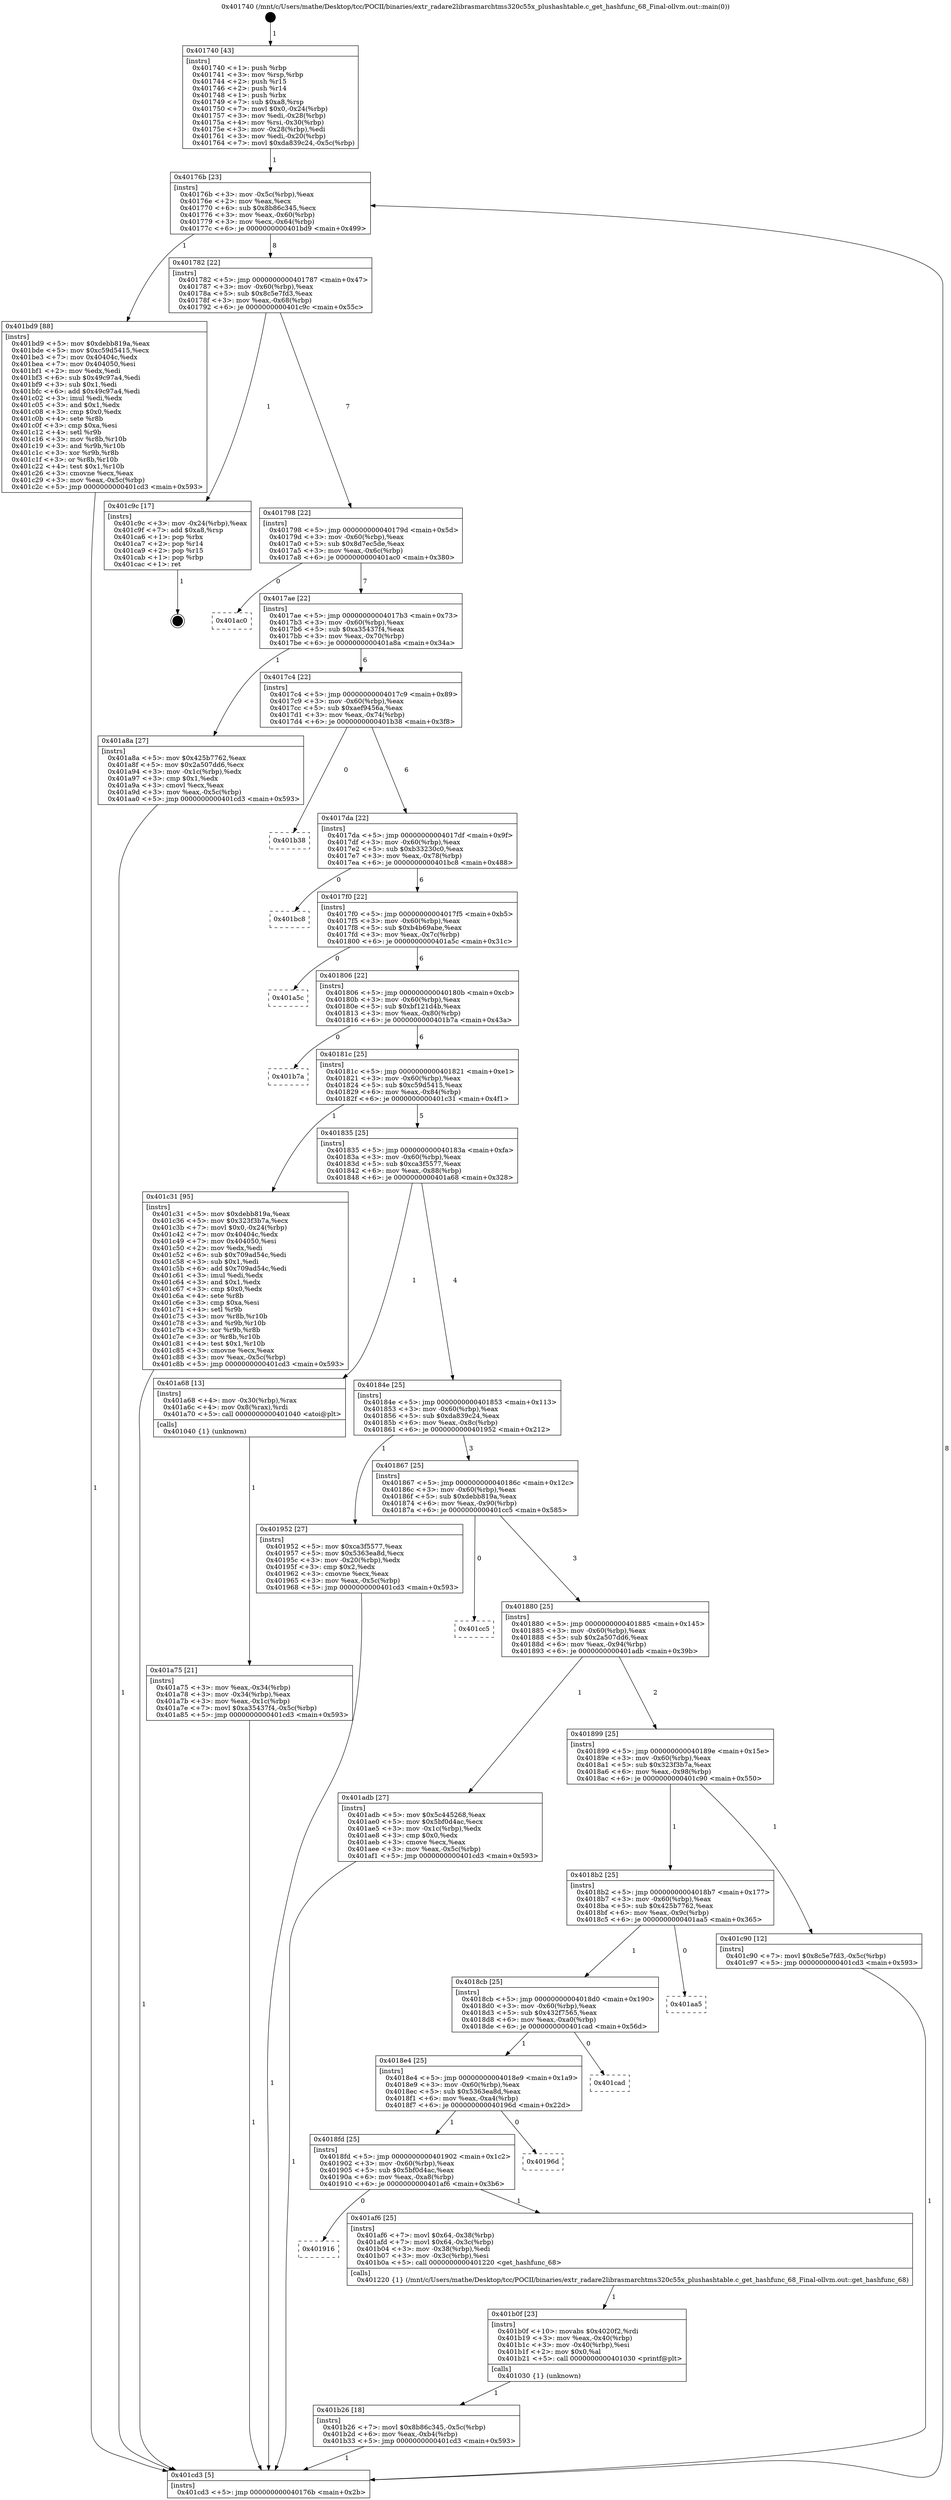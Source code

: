 digraph "0x401740" {
  label = "0x401740 (/mnt/c/Users/mathe/Desktop/tcc/POCII/binaries/extr_radare2librasmarchtms320c55x_plushashtable.c_get_hashfunc_68_Final-ollvm.out::main(0))"
  labelloc = "t"
  node[shape=record]

  Entry [label="",width=0.3,height=0.3,shape=circle,fillcolor=black,style=filled]
  "0x40176b" [label="{
     0x40176b [23]\l
     | [instrs]\l
     &nbsp;&nbsp;0x40176b \<+3\>: mov -0x5c(%rbp),%eax\l
     &nbsp;&nbsp;0x40176e \<+2\>: mov %eax,%ecx\l
     &nbsp;&nbsp;0x401770 \<+6\>: sub $0x8b86c345,%ecx\l
     &nbsp;&nbsp;0x401776 \<+3\>: mov %eax,-0x60(%rbp)\l
     &nbsp;&nbsp;0x401779 \<+3\>: mov %ecx,-0x64(%rbp)\l
     &nbsp;&nbsp;0x40177c \<+6\>: je 0000000000401bd9 \<main+0x499\>\l
  }"]
  "0x401bd9" [label="{
     0x401bd9 [88]\l
     | [instrs]\l
     &nbsp;&nbsp;0x401bd9 \<+5\>: mov $0xdebb819a,%eax\l
     &nbsp;&nbsp;0x401bde \<+5\>: mov $0xc59d5415,%ecx\l
     &nbsp;&nbsp;0x401be3 \<+7\>: mov 0x40404c,%edx\l
     &nbsp;&nbsp;0x401bea \<+7\>: mov 0x404050,%esi\l
     &nbsp;&nbsp;0x401bf1 \<+2\>: mov %edx,%edi\l
     &nbsp;&nbsp;0x401bf3 \<+6\>: sub $0x49c97a4,%edi\l
     &nbsp;&nbsp;0x401bf9 \<+3\>: sub $0x1,%edi\l
     &nbsp;&nbsp;0x401bfc \<+6\>: add $0x49c97a4,%edi\l
     &nbsp;&nbsp;0x401c02 \<+3\>: imul %edi,%edx\l
     &nbsp;&nbsp;0x401c05 \<+3\>: and $0x1,%edx\l
     &nbsp;&nbsp;0x401c08 \<+3\>: cmp $0x0,%edx\l
     &nbsp;&nbsp;0x401c0b \<+4\>: sete %r8b\l
     &nbsp;&nbsp;0x401c0f \<+3\>: cmp $0xa,%esi\l
     &nbsp;&nbsp;0x401c12 \<+4\>: setl %r9b\l
     &nbsp;&nbsp;0x401c16 \<+3\>: mov %r8b,%r10b\l
     &nbsp;&nbsp;0x401c19 \<+3\>: and %r9b,%r10b\l
     &nbsp;&nbsp;0x401c1c \<+3\>: xor %r9b,%r8b\l
     &nbsp;&nbsp;0x401c1f \<+3\>: or %r8b,%r10b\l
     &nbsp;&nbsp;0x401c22 \<+4\>: test $0x1,%r10b\l
     &nbsp;&nbsp;0x401c26 \<+3\>: cmovne %ecx,%eax\l
     &nbsp;&nbsp;0x401c29 \<+3\>: mov %eax,-0x5c(%rbp)\l
     &nbsp;&nbsp;0x401c2c \<+5\>: jmp 0000000000401cd3 \<main+0x593\>\l
  }"]
  "0x401782" [label="{
     0x401782 [22]\l
     | [instrs]\l
     &nbsp;&nbsp;0x401782 \<+5\>: jmp 0000000000401787 \<main+0x47\>\l
     &nbsp;&nbsp;0x401787 \<+3\>: mov -0x60(%rbp),%eax\l
     &nbsp;&nbsp;0x40178a \<+5\>: sub $0x8c5e7fd3,%eax\l
     &nbsp;&nbsp;0x40178f \<+3\>: mov %eax,-0x68(%rbp)\l
     &nbsp;&nbsp;0x401792 \<+6\>: je 0000000000401c9c \<main+0x55c\>\l
  }"]
  Exit [label="",width=0.3,height=0.3,shape=circle,fillcolor=black,style=filled,peripheries=2]
  "0x401c9c" [label="{
     0x401c9c [17]\l
     | [instrs]\l
     &nbsp;&nbsp;0x401c9c \<+3\>: mov -0x24(%rbp),%eax\l
     &nbsp;&nbsp;0x401c9f \<+7\>: add $0xa8,%rsp\l
     &nbsp;&nbsp;0x401ca6 \<+1\>: pop %rbx\l
     &nbsp;&nbsp;0x401ca7 \<+2\>: pop %r14\l
     &nbsp;&nbsp;0x401ca9 \<+2\>: pop %r15\l
     &nbsp;&nbsp;0x401cab \<+1\>: pop %rbp\l
     &nbsp;&nbsp;0x401cac \<+1\>: ret\l
  }"]
  "0x401798" [label="{
     0x401798 [22]\l
     | [instrs]\l
     &nbsp;&nbsp;0x401798 \<+5\>: jmp 000000000040179d \<main+0x5d\>\l
     &nbsp;&nbsp;0x40179d \<+3\>: mov -0x60(%rbp),%eax\l
     &nbsp;&nbsp;0x4017a0 \<+5\>: sub $0x8d7ec5de,%eax\l
     &nbsp;&nbsp;0x4017a5 \<+3\>: mov %eax,-0x6c(%rbp)\l
     &nbsp;&nbsp;0x4017a8 \<+6\>: je 0000000000401ac0 \<main+0x380\>\l
  }"]
  "0x401b26" [label="{
     0x401b26 [18]\l
     | [instrs]\l
     &nbsp;&nbsp;0x401b26 \<+7\>: movl $0x8b86c345,-0x5c(%rbp)\l
     &nbsp;&nbsp;0x401b2d \<+6\>: mov %eax,-0xb4(%rbp)\l
     &nbsp;&nbsp;0x401b33 \<+5\>: jmp 0000000000401cd3 \<main+0x593\>\l
  }"]
  "0x401ac0" [label="{
     0x401ac0\l
  }", style=dashed]
  "0x4017ae" [label="{
     0x4017ae [22]\l
     | [instrs]\l
     &nbsp;&nbsp;0x4017ae \<+5\>: jmp 00000000004017b3 \<main+0x73\>\l
     &nbsp;&nbsp;0x4017b3 \<+3\>: mov -0x60(%rbp),%eax\l
     &nbsp;&nbsp;0x4017b6 \<+5\>: sub $0xa35437f4,%eax\l
     &nbsp;&nbsp;0x4017bb \<+3\>: mov %eax,-0x70(%rbp)\l
     &nbsp;&nbsp;0x4017be \<+6\>: je 0000000000401a8a \<main+0x34a\>\l
  }"]
  "0x401b0f" [label="{
     0x401b0f [23]\l
     | [instrs]\l
     &nbsp;&nbsp;0x401b0f \<+10\>: movabs $0x4020f2,%rdi\l
     &nbsp;&nbsp;0x401b19 \<+3\>: mov %eax,-0x40(%rbp)\l
     &nbsp;&nbsp;0x401b1c \<+3\>: mov -0x40(%rbp),%esi\l
     &nbsp;&nbsp;0x401b1f \<+2\>: mov $0x0,%al\l
     &nbsp;&nbsp;0x401b21 \<+5\>: call 0000000000401030 \<printf@plt\>\l
     | [calls]\l
     &nbsp;&nbsp;0x401030 \{1\} (unknown)\l
  }"]
  "0x401a8a" [label="{
     0x401a8a [27]\l
     | [instrs]\l
     &nbsp;&nbsp;0x401a8a \<+5\>: mov $0x425b7762,%eax\l
     &nbsp;&nbsp;0x401a8f \<+5\>: mov $0x2a507dd6,%ecx\l
     &nbsp;&nbsp;0x401a94 \<+3\>: mov -0x1c(%rbp),%edx\l
     &nbsp;&nbsp;0x401a97 \<+3\>: cmp $0x1,%edx\l
     &nbsp;&nbsp;0x401a9a \<+3\>: cmovl %ecx,%eax\l
     &nbsp;&nbsp;0x401a9d \<+3\>: mov %eax,-0x5c(%rbp)\l
     &nbsp;&nbsp;0x401aa0 \<+5\>: jmp 0000000000401cd3 \<main+0x593\>\l
  }"]
  "0x4017c4" [label="{
     0x4017c4 [22]\l
     | [instrs]\l
     &nbsp;&nbsp;0x4017c4 \<+5\>: jmp 00000000004017c9 \<main+0x89\>\l
     &nbsp;&nbsp;0x4017c9 \<+3\>: mov -0x60(%rbp),%eax\l
     &nbsp;&nbsp;0x4017cc \<+5\>: sub $0xaef9456a,%eax\l
     &nbsp;&nbsp;0x4017d1 \<+3\>: mov %eax,-0x74(%rbp)\l
     &nbsp;&nbsp;0x4017d4 \<+6\>: je 0000000000401b38 \<main+0x3f8\>\l
  }"]
  "0x401916" [label="{
     0x401916\l
  }", style=dashed]
  "0x401b38" [label="{
     0x401b38\l
  }", style=dashed]
  "0x4017da" [label="{
     0x4017da [22]\l
     | [instrs]\l
     &nbsp;&nbsp;0x4017da \<+5\>: jmp 00000000004017df \<main+0x9f\>\l
     &nbsp;&nbsp;0x4017df \<+3\>: mov -0x60(%rbp),%eax\l
     &nbsp;&nbsp;0x4017e2 \<+5\>: sub $0xb33230c0,%eax\l
     &nbsp;&nbsp;0x4017e7 \<+3\>: mov %eax,-0x78(%rbp)\l
     &nbsp;&nbsp;0x4017ea \<+6\>: je 0000000000401bc8 \<main+0x488\>\l
  }"]
  "0x401af6" [label="{
     0x401af6 [25]\l
     | [instrs]\l
     &nbsp;&nbsp;0x401af6 \<+7\>: movl $0x64,-0x38(%rbp)\l
     &nbsp;&nbsp;0x401afd \<+7\>: movl $0x64,-0x3c(%rbp)\l
     &nbsp;&nbsp;0x401b04 \<+3\>: mov -0x38(%rbp),%edi\l
     &nbsp;&nbsp;0x401b07 \<+3\>: mov -0x3c(%rbp),%esi\l
     &nbsp;&nbsp;0x401b0a \<+5\>: call 0000000000401220 \<get_hashfunc_68\>\l
     | [calls]\l
     &nbsp;&nbsp;0x401220 \{1\} (/mnt/c/Users/mathe/Desktop/tcc/POCII/binaries/extr_radare2librasmarchtms320c55x_plushashtable.c_get_hashfunc_68_Final-ollvm.out::get_hashfunc_68)\l
  }"]
  "0x401bc8" [label="{
     0x401bc8\l
  }", style=dashed]
  "0x4017f0" [label="{
     0x4017f0 [22]\l
     | [instrs]\l
     &nbsp;&nbsp;0x4017f0 \<+5\>: jmp 00000000004017f5 \<main+0xb5\>\l
     &nbsp;&nbsp;0x4017f5 \<+3\>: mov -0x60(%rbp),%eax\l
     &nbsp;&nbsp;0x4017f8 \<+5\>: sub $0xb4b69abe,%eax\l
     &nbsp;&nbsp;0x4017fd \<+3\>: mov %eax,-0x7c(%rbp)\l
     &nbsp;&nbsp;0x401800 \<+6\>: je 0000000000401a5c \<main+0x31c\>\l
  }"]
  "0x4018fd" [label="{
     0x4018fd [25]\l
     | [instrs]\l
     &nbsp;&nbsp;0x4018fd \<+5\>: jmp 0000000000401902 \<main+0x1c2\>\l
     &nbsp;&nbsp;0x401902 \<+3\>: mov -0x60(%rbp),%eax\l
     &nbsp;&nbsp;0x401905 \<+5\>: sub $0x5bf0d4ac,%eax\l
     &nbsp;&nbsp;0x40190a \<+6\>: mov %eax,-0xa8(%rbp)\l
     &nbsp;&nbsp;0x401910 \<+6\>: je 0000000000401af6 \<main+0x3b6\>\l
  }"]
  "0x401a5c" [label="{
     0x401a5c\l
  }", style=dashed]
  "0x401806" [label="{
     0x401806 [22]\l
     | [instrs]\l
     &nbsp;&nbsp;0x401806 \<+5\>: jmp 000000000040180b \<main+0xcb\>\l
     &nbsp;&nbsp;0x40180b \<+3\>: mov -0x60(%rbp),%eax\l
     &nbsp;&nbsp;0x40180e \<+5\>: sub $0xbf121d4b,%eax\l
     &nbsp;&nbsp;0x401813 \<+3\>: mov %eax,-0x80(%rbp)\l
     &nbsp;&nbsp;0x401816 \<+6\>: je 0000000000401b7a \<main+0x43a\>\l
  }"]
  "0x40196d" [label="{
     0x40196d\l
  }", style=dashed]
  "0x401b7a" [label="{
     0x401b7a\l
  }", style=dashed]
  "0x40181c" [label="{
     0x40181c [25]\l
     | [instrs]\l
     &nbsp;&nbsp;0x40181c \<+5\>: jmp 0000000000401821 \<main+0xe1\>\l
     &nbsp;&nbsp;0x401821 \<+3\>: mov -0x60(%rbp),%eax\l
     &nbsp;&nbsp;0x401824 \<+5\>: sub $0xc59d5415,%eax\l
     &nbsp;&nbsp;0x401829 \<+6\>: mov %eax,-0x84(%rbp)\l
     &nbsp;&nbsp;0x40182f \<+6\>: je 0000000000401c31 \<main+0x4f1\>\l
  }"]
  "0x4018e4" [label="{
     0x4018e4 [25]\l
     | [instrs]\l
     &nbsp;&nbsp;0x4018e4 \<+5\>: jmp 00000000004018e9 \<main+0x1a9\>\l
     &nbsp;&nbsp;0x4018e9 \<+3\>: mov -0x60(%rbp),%eax\l
     &nbsp;&nbsp;0x4018ec \<+5\>: sub $0x5363ea8d,%eax\l
     &nbsp;&nbsp;0x4018f1 \<+6\>: mov %eax,-0xa4(%rbp)\l
     &nbsp;&nbsp;0x4018f7 \<+6\>: je 000000000040196d \<main+0x22d\>\l
  }"]
  "0x401c31" [label="{
     0x401c31 [95]\l
     | [instrs]\l
     &nbsp;&nbsp;0x401c31 \<+5\>: mov $0xdebb819a,%eax\l
     &nbsp;&nbsp;0x401c36 \<+5\>: mov $0x323f3b7a,%ecx\l
     &nbsp;&nbsp;0x401c3b \<+7\>: movl $0x0,-0x24(%rbp)\l
     &nbsp;&nbsp;0x401c42 \<+7\>: mov 0x40404c,%edx\l
     &nbsp;&nbsp;0x401c49 \<+7\>: mov 0x404050,%esi\l
     &nbsp;&nbsp;0x401c50 \<+2\>: mov %edx,%edi\l
     &nbsp;&nbsp;0x401c52 \<+6\>: sub $0x709ad54c,%edi\l
     &nbsp;&nbsp;0x401c58 \<+3\>: sub $0x1,%edi\l
     &nbsp;&nbsp;0x401c5b \<+6\>: add $0x709ad54c,%edi\l
     &nbsp;&nbsp;0x401c61 \<+3\>: imul %edi,%edx\l
     &nbsp;&nbsp;0x401c64 \<+3\>: and $0x1,%edx\l
     &nbsp;&nbsp;0x401c67 \<+3\>: cmp $0x0,%edx\l
     &nbsp;&nbsp;0x401c6a \<+4\>: sete %r8b\l
     &nbsp;&nbsp;0x401c6e \<+3\>: cmp $0xa,%esi\l
     &nbsp;&nbsp;0x401c71 \<+4\>: setl %r9b\l
     &nbsp;&nbsp;0x401c75 \<+3\>: mov %r8b,%r10b\l
     &nbsp;&nbsp;0x401c78 \<+3\>: and %r9b,%r10b\l
     &nbsp;&nbsp;0x401c7b \<+3\>: xor %r9b,%r8b\l
     &nbsp;&nbsp;0x401c7e \<+3\>: or %r8b,%r10b\l
     &nbsp;&nbsp;0x401c81 \<+4\>: test $0x1,%r10b\l
     &nbsp;&nbsp;0x401c85 \<+3\>: cmovne %ecx,%eax\l
     &nbsp;&nbsp;0x401c88 \<+3\>: mov %eax,-0x5c(%rbp)\l
     &nbsp;&nbsp;0x401c8b \<+5\>: jmp 0000000000401cd3 \<main+0x593\>\l
  }"]
  "0x401835" [label="{
     0x401835 [25]\l
     | [instrs]\l
     &nbsp;&nbsp;0x401835 \<+5\>: jmp 000000000040183a \<main+0xfa\>\l
     &nbsp;&nbsp;0x40183a \<+3\>: mov -0x60(%rbp),%eax\l
     &nbsp;&nbsp;0x40183d \<+5\>: sub $0xca3f5577,%eax\l
     &nbsp;&nbsp;0x401842 \<+6\>: mov %eax,-0x88(%rbp)\l
     &nbsp;&nbsp;0x401848 \<+6\>: je 0000000000401a68 \<main+0x328\>\l
  }"]
  "0x401cad" [label="{
     0x401cad\l
  }", style=dashed]
  "0x401a68" [label="{
     0x401a68 [13]\l
     | [instrs]\l
     &nbsp;&nbsp;0x401a68 \<+4\>: mov -0x30(%rbp),%rax\l
     &nbsp;&nbsp;0x401a6c \<+4\>: mov 0x8(%rax),%rdi\l
     &nbsp;&nbsp;0x401a70 \<+5\>: call 0000000000401040 \<atoi@plt\>\l
     | [calls]\l
     &nbsp;&nbsp;0x401040 \{1\} (unknown)\l
  }"]
  "0x40184e" [label="{
     0x40184e [25]\l
     | [instrs]\l
     &nbsp;&nbsp;0x40184e \<+5\>: jmp 0000000000401853 \<main+0x113\>\l
     &nbsp;&nbsp;0x401853 \<+3\>: mov -0x60(%rbp),%eax\l
     &nbsp;&nbsp;0x401856 \<+5\>: sub $0xda839c24,%eax\l
     &nbsp;&nbsp;0x40185b \<+6\>: mov %eax,-0x8c(%rbp)\l
     &nbsp;&nbsp;0x401861 \<+6\>: je 0000000000401952 \<main+0x212\>\l
  }"]
  "0x4018cb" [label="{
     0x4018cb [25]\l
     | [instrs]\l
     &nbsp;&nbsp;0x4018cb \<+5\>: jmp 00000000004018d0 \<main+0x190\>\l
     &nbsp;&nbsp;0x4018d0 \<+3\>: mov -0x60(%rbp),%eax\l
     &nbsp;&nbsp;0x4018d3 \<+5\>: sub $0x432f7565,%eax\l
     &nbsp;&nbsp;0x4018d8 \<+6\>: mov %eax,-0xa0(%rbp)\l
     &nbsp;&nbsp;0x4018de \<+6\>: je 0000000000401cad \<main+0x56d\>\l
  }"]
  "0x401952" [label="{
     0x401952 [27]\l
     | [instrs]\l
     &nbsp;&nbsp;0x401952 \<+5\>: mov $0xca3f5577,%eax\l
     &nbsp;&nbsp;0x401957 \<+5\>: mov $0x5363ea8d,%ecx\l
     &nbsp;&nbsp;0x40195c \<+3\>: mov -0x20(%rbp),%edx\l
     &nbsp;&nbsp;0x40195f \<+3\>: cmp $0x2,%edx\l
     &nbsp;&nbsp;0x401962 \<+3\>: cmovne %ecx,%eax\l
     &nbsp;&nbsp;0x401965 \<+3\>: mov %eax,-0x5c(%rbp)\l
     &nbsp;&nbsp;0x401968 \<+5\>: jmp 0000000000401cd3 \<main+0x593\>\l
  }"]
  "0x401867" [label="{
     0x401867 [25]\l
     | [instrs]\l
     &nbsp;&nbsp;0x401867 \<+5\>: jmp 000000000040186c \<main+0x12c\>\l
     &nbsp;&nbsp;0x40186c \<+3\>: mov -0x60(%rbp),%eax\l
     &nbsp;&nbsp;0x40186f \<+5\>: sub $0xdebb819a,%eax\l
     &nbsp;&nbsp;0x401874 \<+6\>: mov %eax,-0x90(%rbp)\l
     &nbsp;&nbsp;0x40187a \<+6\>: je 0000000000401cc5 \<main+0x585\>\l
  }"]
  "0x401cd3" [label="{
     0x401cd3 [5]\l
     | [instrs]\l
     &nbsp;&nbsp;0x401cd3 \<+5\>: jmp 000000000040176b \<main+0x2b\>\l
  }"]
  "0x401740" [label="{
     0x401740 [43]\l
     | [instrs]\l
     &nbsp;&nbsp;0x401740 \<+1\>: push %rbp\l
     &nbsp;&nbsp;0x401741 \<+3\>: mov %rsp,%rbp\l
     &nbsp;&nbsp;0x401744 \<+2\>: push %r15\l
     &nbsp;&nbsp;0x401746 \<+2\>: push %r14\l
     &nbsp;&nbsp;0x401748 \<+1\>: push %rbx\l
     &nbsp;&nbsp;0x401749 \<+7\>: sub $0xa8,%rsp\l
     &nbsp;&nbsp;0x401750 \<+7\>: movl $0x0,-0x24(%rbp)\l
     &nbsp;&nbsp;0x401757 \<+3\>: mov %edi,-0x28(%rbp)\l
     &nbsp;&nbsp;0x40175a \<+4\>: mov %rsi,-0x30(%rbp)\l
     &nbsp;&nbsp;0x40175e \<+3\>: mov -0x28(%rbp),%edi\l
     &nbsp;&nbsp;0x401761 \<+3\>: mov %edi,-0x20(%rbp)\l
     &nbsp;&nbsp;0x401764 \<+7\>: movl $0xda839c24,-0x5c(%rbp)\l
  }"]
  "0x401a75" [label="{
     0x401a75 [21]\l
     | [instrs]\l
     &nbsp;&nbsp;0x401a75 \<+3\>: mov %eax,-0x34(%rbp)\l
     &nbsp;&nbsp;0x401a78 \<+3\>: mov -0x34(%rbp),%eax\l
     &nbsp;&nbsp;0x401a7b \<+3\>: mov %eax,-0x1c(%rbp)\l
     &nbsp;&nbsp;0x401a7e \<+7\>: movl $0xa35437f4,-0x5c(%rbp)\l
     &nbsp;&nbsp;0x401a85 \<+5\>: jmp 0000000000401cd3 \<main+0x593\>\l
  }"]
  "0x401aa5" [label="{
     0x401aa5\l
  }", style=dashed]
  "0x401cc5" [label="{
     0x401cc5\l
  }", style=dashed]
  "0x401880" [label="{
     0x401880 [25]\l
     | [instrs]\l
     &nbsp;&nbsp;0x401880 \<+5\>: jmp 0000000000401885 \<main+0x145\>\l
     &nbsp;&nbsp;0x401885 \<+3\>: mov -0x60(%rbp),%eax\l
     &nbsp;&nbsp;0x401888 \<+5\>: sub $0x2a507dd6,%eax\l
     &nbsp;&nbsp;0x40188d \<+6\>: mov %eax,-0x94(%rbp)\l
     &nbsp;&nbsp;0x401893 \<+6\>: je 0000000000401adb \<main+0x39b\>\l
  }"]
  "0x4018b2" [label="{
     0x4018b2 [25]\l
     | [instrs]\l
     &nbsp;&nbsp;0x4018b2 \<+5\>: jmp 00000000004018b7 \<main+0x177\>\l
     &nbsp;&nbsp;0x4018b7 \<+3\>: mov -0x60(%rbp),%eax\l
     &nbsp;&nbsp;0x4018ba \<+5\>: sub $0x425b7762,%eax\l
     &nbsp;&nbsp;0x4018bf \<+6\>: mov %eax,-0x9c(%rbp)\l
     &nbsp;&nbsp;0x4018c5 \<+6\>: je 0000000000401aa5 \<main+0x365\>\l
  }"]
  "0x401adb" [label="{
     0x401adb [27]\l
     | [instrs]\l
     &nbsp;&nbsp;0x401adb \<+5\>: mov $0x5c445268,%eax\l
     &nbsp;&nbsp;0x401ae0 \<+5\>: mov $0x5bf0d4ac,%ecx\l
     &nbsp;&nbsp;0x401ae5 \<+3\>: mov -0x1c(%rbp),%edx\l
     &nbsp;&nbsp;0x401ae8 \<+3\>: cmp $0x0,%edx\l
     &nbsp;&nbsp;0x401aeb \<+3\>: cmove %ecx,%eax\l
     &nbsp;&nbsp;0x401aee \<+3\>: mov %eax,-0x5c(%rbp)\l
     &nbsp;&nbsp;0x401af1 \<+5\>: jmp 0000000000401cd3 \<main+0x593\>\l
  }"]
  "0x401899" [label="{
     0x401899 [25]\l
     | [instrs]\l
     &nbsp;&nbsp;0x401899 \<+5\>: jmp 000000000040189e \<main+0x15e\>\l
     &nbsp;&nbsp;0x40189e \<+3\>: mov -0x60(%rbp),%eax\l
     &nbsp;&nbsp;0x4018a1 \<+5\>: sub $0x323f3b7a,%eax\l
     &nbsp;&nbsp;0x4018a6 \<+6\>: mov %eax,-0x98(%rbp)\l
     &nbsp;&nbsp;0x4018ac \<+6\>: je 0000000000401c90 \<main+0x550\>\l
  }"]
  "0x401c90" [label="{
     0x401c90 [12]\l
     | [instrs]\l
     &nbsp;&nbsp;0x401c90 \<+7\>: movl $0x8c5e7fd3,-0x5c(%rbp)\l
     &nbsp;&nbsp;0x401c97 \<+5\>: jmp 0000000000401cd3 \<main+0x593\>\l
  }"]
  Entry -> "0x401740" [label=" 1"]
  "0x40176b" -> "0x401bd9" [label=" 1"]
  "0x40176b" -> "0x401782" [label=" 8"]
  "0x401c9c" -> Exit [label=" 1"]
  "0x401782" -> "0x401c9c" [label=" 1"]
  "0x401782" -> "0x401798" [label=" 7"]
  "0x401c90" -> "0x401cd3" [label=" 1"]
  "0x401798" -> "0x401ac0" [label=" 0"]
  "0x401798" -> "0x4017ae" [label=" 7"]
  "0x401c31" -> "0x401cd3" [label=" 1"]
  "0x4017ae" -> "0x401a8a" [label=" 1"]
  "0x4017ae" -> "0x4017c4" [label=" 6"]
  "0x401bd9" -> "0x401cd3" [label=" 1"]
  "0x4017c4" -> "0x401b38" [label=" 0"]
  "0x4017c4" -> "0x4017da" [label=" 6"]
  "0x401b26" -> "0x401cd3" [label=" 1"]
  "0x4017da" -> "0x401bc8" [label=" 0"]
  "0x4017da" -> "0x4017f0" [label=" 6"]
  "0x401b0f" -> "0x401b26" [label=" 1"]
  "0x4017f0" -> "0x401a5c" [label=" 0"]
  "0x4017f0" -> "0x401806" [label=" 6"]
  "0x4018fd" -> "0x401916" [label=" 0"]
  "0x401806" -> "0x401b7a" [label=" 0"]
  "0x401806" -> "0x40181c" [label=" 6"]
  "0x4018fd" -> "0x401af6" [label=" 1"]
  "0x40181c" -> "0x401c31" [label=" 1"]
  "0x40181c" -> "0x401835" [label=" 5"]
  "0x4018e4" -> "0x4018fd" [label=" 1"]
  "0x401835" -> "0x401a68" [label=" 1"]
  "0x401835" -> "0x40184e" [label=" 4"]
  "0x4018e4" -> "0x40196d" [label=" 0"]
  "0x40184e" -> "0x401952" [label=" 1"]
  "0x40184e" -> "0x401867" [label=" 3"]
  "0x401952" -> "0x401cd3" [label=" 1"]
  "0x401740" -> "0x40176b" [label=" 1"]
  "0x401cd3" -> "0x40176b" [label=" 8"]
  "0x401a68" -> "0x401a75" [label=" 1"]
  "0x401a75" -> "0x401cd3" [label=" 1"]
  "0x401a8a" -> "0x401cd3" [label=" 1"]
  "0x4018cb" -> "0x4018e4" [label=" 1"]
  "0x401867" -> "0x401cc5" [label=" 0"]
  "0x401867" -> "0x401880" [label=" 3"]
  "0x4018cb" -> "0x401cad" [label=" 0"]
  "0x401880" -> "0x401adb" [label=" 1"]
  "0x401880" -> "0x401899" [label=" 2"]
  "0x401adb" -> "0x401cd3" [label=" 1"]
  "0x4018b2" -> "0x4018cb" [label=" 1"]
  "0x401899" -> "0x401c90" [label=" 1"]
  "0x401899" -> "0x4018b2" [label=" 1"]
  "0x401af6" -> "0x401b0f" [label=" 1"]
  "0x4018b2" -> "0x401aa5" [label=" 0"]
}

